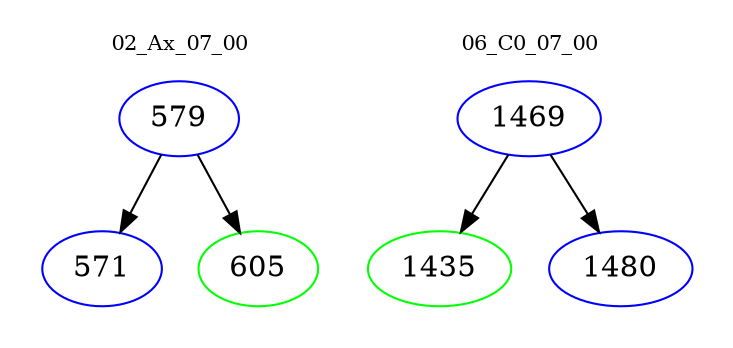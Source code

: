 digraph{
subgraph cluster_0 {
color = white
label = "02_Ax_07_00";
fontsize=10;
T0_579 [label="579", color="blue"]
T0_579 -> T0_571 [color="black"]
T0_571 [label="571", color="blue"]
T0_579 -> T0_605 [color="black"]
T0_605 [label="605", color="green"]
}
subgraph cluster_1 {
color = white
label = "06_C0_07_00";
fontsize=10;
T1_1469 [label="1469", color="blue"]
T1_1469 -> T1_1435 [color="black"]
T1_1435 [label="1435", color="green"]
T1_1469 -> T1_1480 [color="black"]
T1_1480 [label="1480", color="blue"]
}
}
